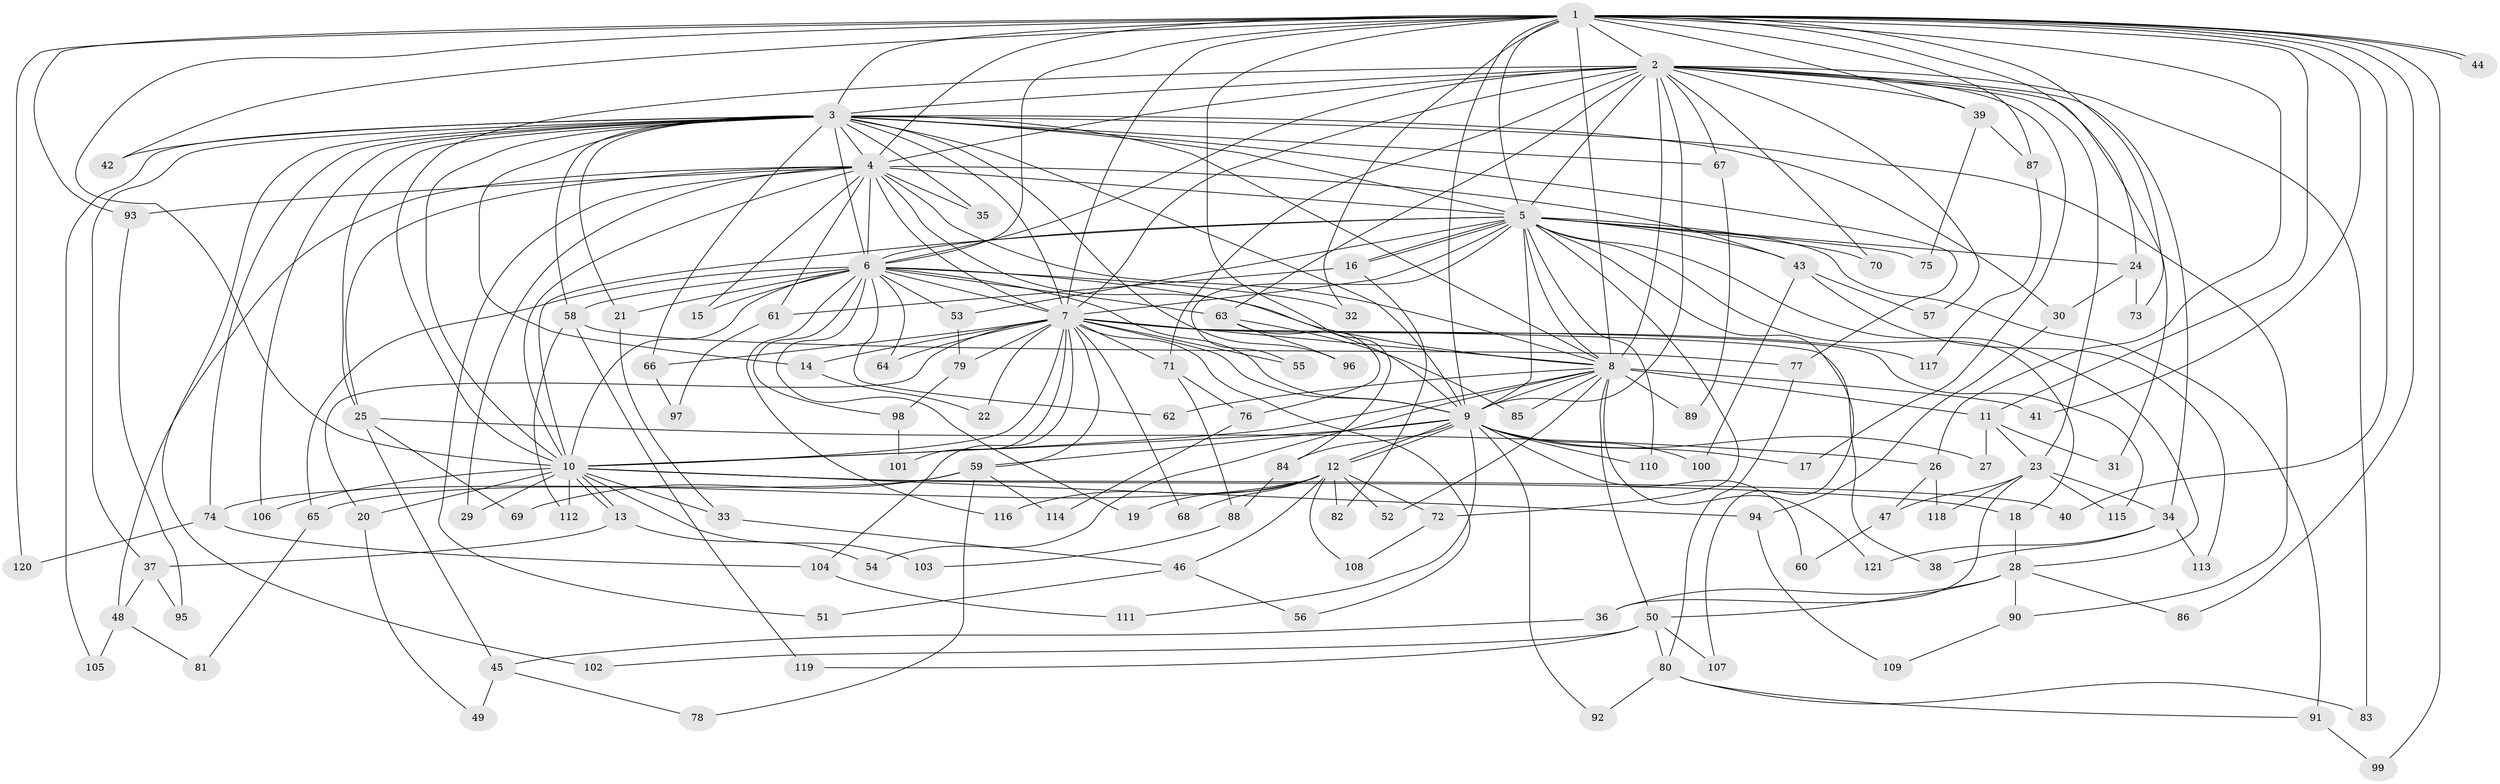 // coarse degree distribution, {24: 0.01098901098901099, 20: 0.02197802197802198, 23: 0.02197802197802198, 16: 0.01098901098901099, 31: 0.01098901098901099, 19: 0.01098901098901099, 17: 0.01098901098901099, 5: 0.08791208791208792, 13: 0.01098901098901099, 4: 0.02197802197802198, 2: 0.5054945054945055, 3: 0.2087912087912088, 7: 0.01098901098901099, 6: 0.04395604395604396, 8: 0.01098901098901099}
// Generated by graph-tools (version 1.1) at 2025/23/03/03/25 07:23:46]
// undirected, 121 vertices, 267 edges
graph export_dot {
graph [start="1"]
  node [color=gray90,style=filled];
  1;
  2;
  3;
  4;
  5;
  6;
  7;
  8;
  9;
  10;
  11;
  12;
  13;
  14;
  15;
  16;
  17;
  18;
  19;
  20;
  21;
  22;
  23;
  24;
  25;
  26;
  27;
  28;
  29;
  30;
  31;
  32;
  33;
  34;
  35;
  36;
  37;
  38;
  39;
  40;
  41;
  42;
  43;
  44;
  45;
  46;
  47;
  48;
  49;
  50;
  51;
  52;
  53;
  54;
  55;
  56;
  57;
  58;
  59;
  60;
  61;
  62;
  63;
  64;
  65;
  66;
  67;
  68;
  69;
  70;
  71;
  72;
  73;
  74;
  75;
  76;
  77;
  78;
  79;
  80;
  81;
  82;
  83;
  84;
  85;
  86;
  87;
  88;
  89;
  90;
  91;
  92;
  93;
  94;
  95;
  96;
  97;
  98;
  99;
  100;
  101;
  102;
  103;
  104;
  105;
  106;
  107;
  108;
  109;
  110;
  111;
  112;
  113;
  114;
  115;
  116;
  117;
  118;
  119;
  120;
  121;
  1 -- 2;
  1 -- 3;
  1 -- 4;
  1 -- 5;
  1 -- 6;
  1 -- 7;
  1 -- 8;
  1 -- 9;
  1 -- 10;
  1 -- 11;
  1 -- 24;
  1 -- 26;
  1 -- 32;
  1 -- 39;
  1 -- 40;
  1 -- 41;
  1 -- 42;
  1 -- 44;
  1 -- 44;
  1 -- 73;
  1 -- 84;
  1 -- 86;
  1 -- 87;
  1 -- 93;
  1 -- 99;
  1 -- 120;
  2 -- 3;
  2 -- 4;
  2 -- 5;
  2 -- 6;
  2 -- 7;
  2 -- 8;
  2 -- 9;
  2 -- 10;
  2 -- 17;
  2 -- 23;
  2 -- 31;
  2 -- 34;
  2 -- 39;
  2 -- 57;
  2 -- 63;
  2 -- 67;
  2 -- 70;
  2 -- 71;
  2 -- 83;
  3 -- 4;
  3 -- 5;
  3 -- 6;
  3 -- 7;
  3 -- 8;
  3 -- 9;
  3 -- 10;
  3 -- 14;
  3 -- 21;
  3 -- 25;
  3 -- 30;
  3 -- 35;
  3 -- 37;
  3 -- 42;
  3 -- 58;
  3 -- 66;
  3 -- 67;
  3 -- 74;
  3 -- 77;
  3 -- 90;
  3 -- 96;
  3 -- 102;
  3 -- 105;
  3 -- 106;
  4 -- 5;
  4 -- 6;
  4 -- 7;
  4 -- 8;
  4 -- 9;
  4 -- 10;
  4 -- 15;
  4 -- 25;
  4 -- 29;
  4 -- 35;
  4 -- 43;
  4 -- 48;
  4 -- 51;
  4 -- 61;
  4 -- 93;
  5 -- 6;
  5 -- 7;
  5 -- 8;
  5 -- 9;
  5 -- 10;
  5 -- 16;
  5 -- 16;
  5 -- 18;
  5 -- 24;
  5 -- 28;
  5 -- 43;
  5 -- 53;
  5 -- 55;
  5 -- 70;
  5 -- 72;
  5 -- 75;
  5 -- 91;
  5 -- 107;
  5 -- 110;
  6 -- 7;
  6 -- 8;
  6 -- 9;
  6 -- 10;
  6 -- 15;
  6 -- 19;
  6 -- 21;
  6 -- 32;
  6 -- 53;
  6 -- 58;
  6 -- 62;
  6 -- 63;
  6 -- 64;
  6 -- 65;
  6 -- 98;
  6 -- 116;
  7 -- 8;
  7 -- 9;
  7 -- 10;
  7 -- 14;
  7 -- 20;
  7 -- 22;
  7 -- 38;
  7 -- 55;
  7 -- 56;
  7 -- 59;
  7 -- 64;
  7 -- 66;
  7 -- 68;
  7 -- 71;
  7 -- 79;
  7 -- 101;
  7 -- 104;
  7 -- 115;
  7 -- 117;
  8 -- 9;
  8 -- 10;
  8 -- 11;
  8 -- 41;
  8 -- 50;
  8 -- 52;
  8 -- 54;
  8 -- 62;
  8 -- 85;
  8 -- 89;
  8 -- 121;
  9 -- 10;
  9 -- 12;
  9 -- 12;
  9 -- 17;
  9 -- 27;
  9 -- 59;
  9 -- 60;
  9 -- 84;
  9 -- 92;
  9 -- 100;
  9 -- 110;
  9 -- 111;
  10 -- 13;
  10 -- 13;
  10 -- 18;
  10 -- 20;
  10 -- 29;
  10 -- 33;
  10 -- 40;
  10 -- 94;
  10 -- 103;
  10 -- 106;
  10 -- 112;
  11 -- 23;
  11 -- 27;
  11 -- 31;
  12 -- 19;
  12 -- 46;
  12 -- 52;
  12 -- 65;
  12 -- 68;
  12 -- 72;
  12 -- 82;
  12 -- 108;
  12 -- 116;
  13 -- 37;
  13 -- 54;
  14 -- 22;
  16 -- 61;
  16 -- 82;
  18 -- 28;
  20 -- 49;
  21 -- 33;
  23 -- 34;
  23 -- 36;
  23 -- 47;
  23 -- 115;
  23 -- 118;
  24 -- 30;
  24 -- 73;
  25 -- 26;
  25 -- 45;
  25 -- 69;
  26 -- 47;
  26 -- 118;
  28 -- 36;
  28 -- 50;
  28 -- 86;
  28 -- 90;
  30 -- 94;
  33 -- 46;
  34 -- 38;
  34 -- 113;
  34 -- 121;
  36 -- 45;
  37 -- 48;
  37 -- 95;
  39 -- 75;
  39 -- 87;
  43 -- 57;
  43 -- 100;
  43 -- 113;
  45 -- 49;
  45 -- 78;
  46 -- 51;
  46 -- 56;
  47 -- 60;
  48 -- 81;
  48 -- 105;
  50 -- 80;
  50 -- 102;
  50 -- 107;
  50 -- 119;
  53 -- 79;
  58 -- 77;
  58 -- 112;
  58 -- 119;
  59 -- 69;
  59 -- 74;
  59 -- 78;
  59 -- 114;
  61 -- 97;
  63 -- 76;
  63 -- 85;
  63 -- 96;
  65 -- 81;
  66 -- 97;
  67 -- 89;
  71 -- 76;
  71 -- 88;
  72 -- 108;
  74 -- 104;
  74 -- 120;
  76 -- 114;
  77 -- 80;
  79 -- 98;
  80 -- 83;
  80 -- 91;
  80 -- 92;
  84 -- 88;
  87 -- 117;
  88 -- 103;
  90 -- 109;
  91 -- 99;
  93 -- 95;
  94 -- 109;
  98 -- 101;
  104 -- 111;
}
